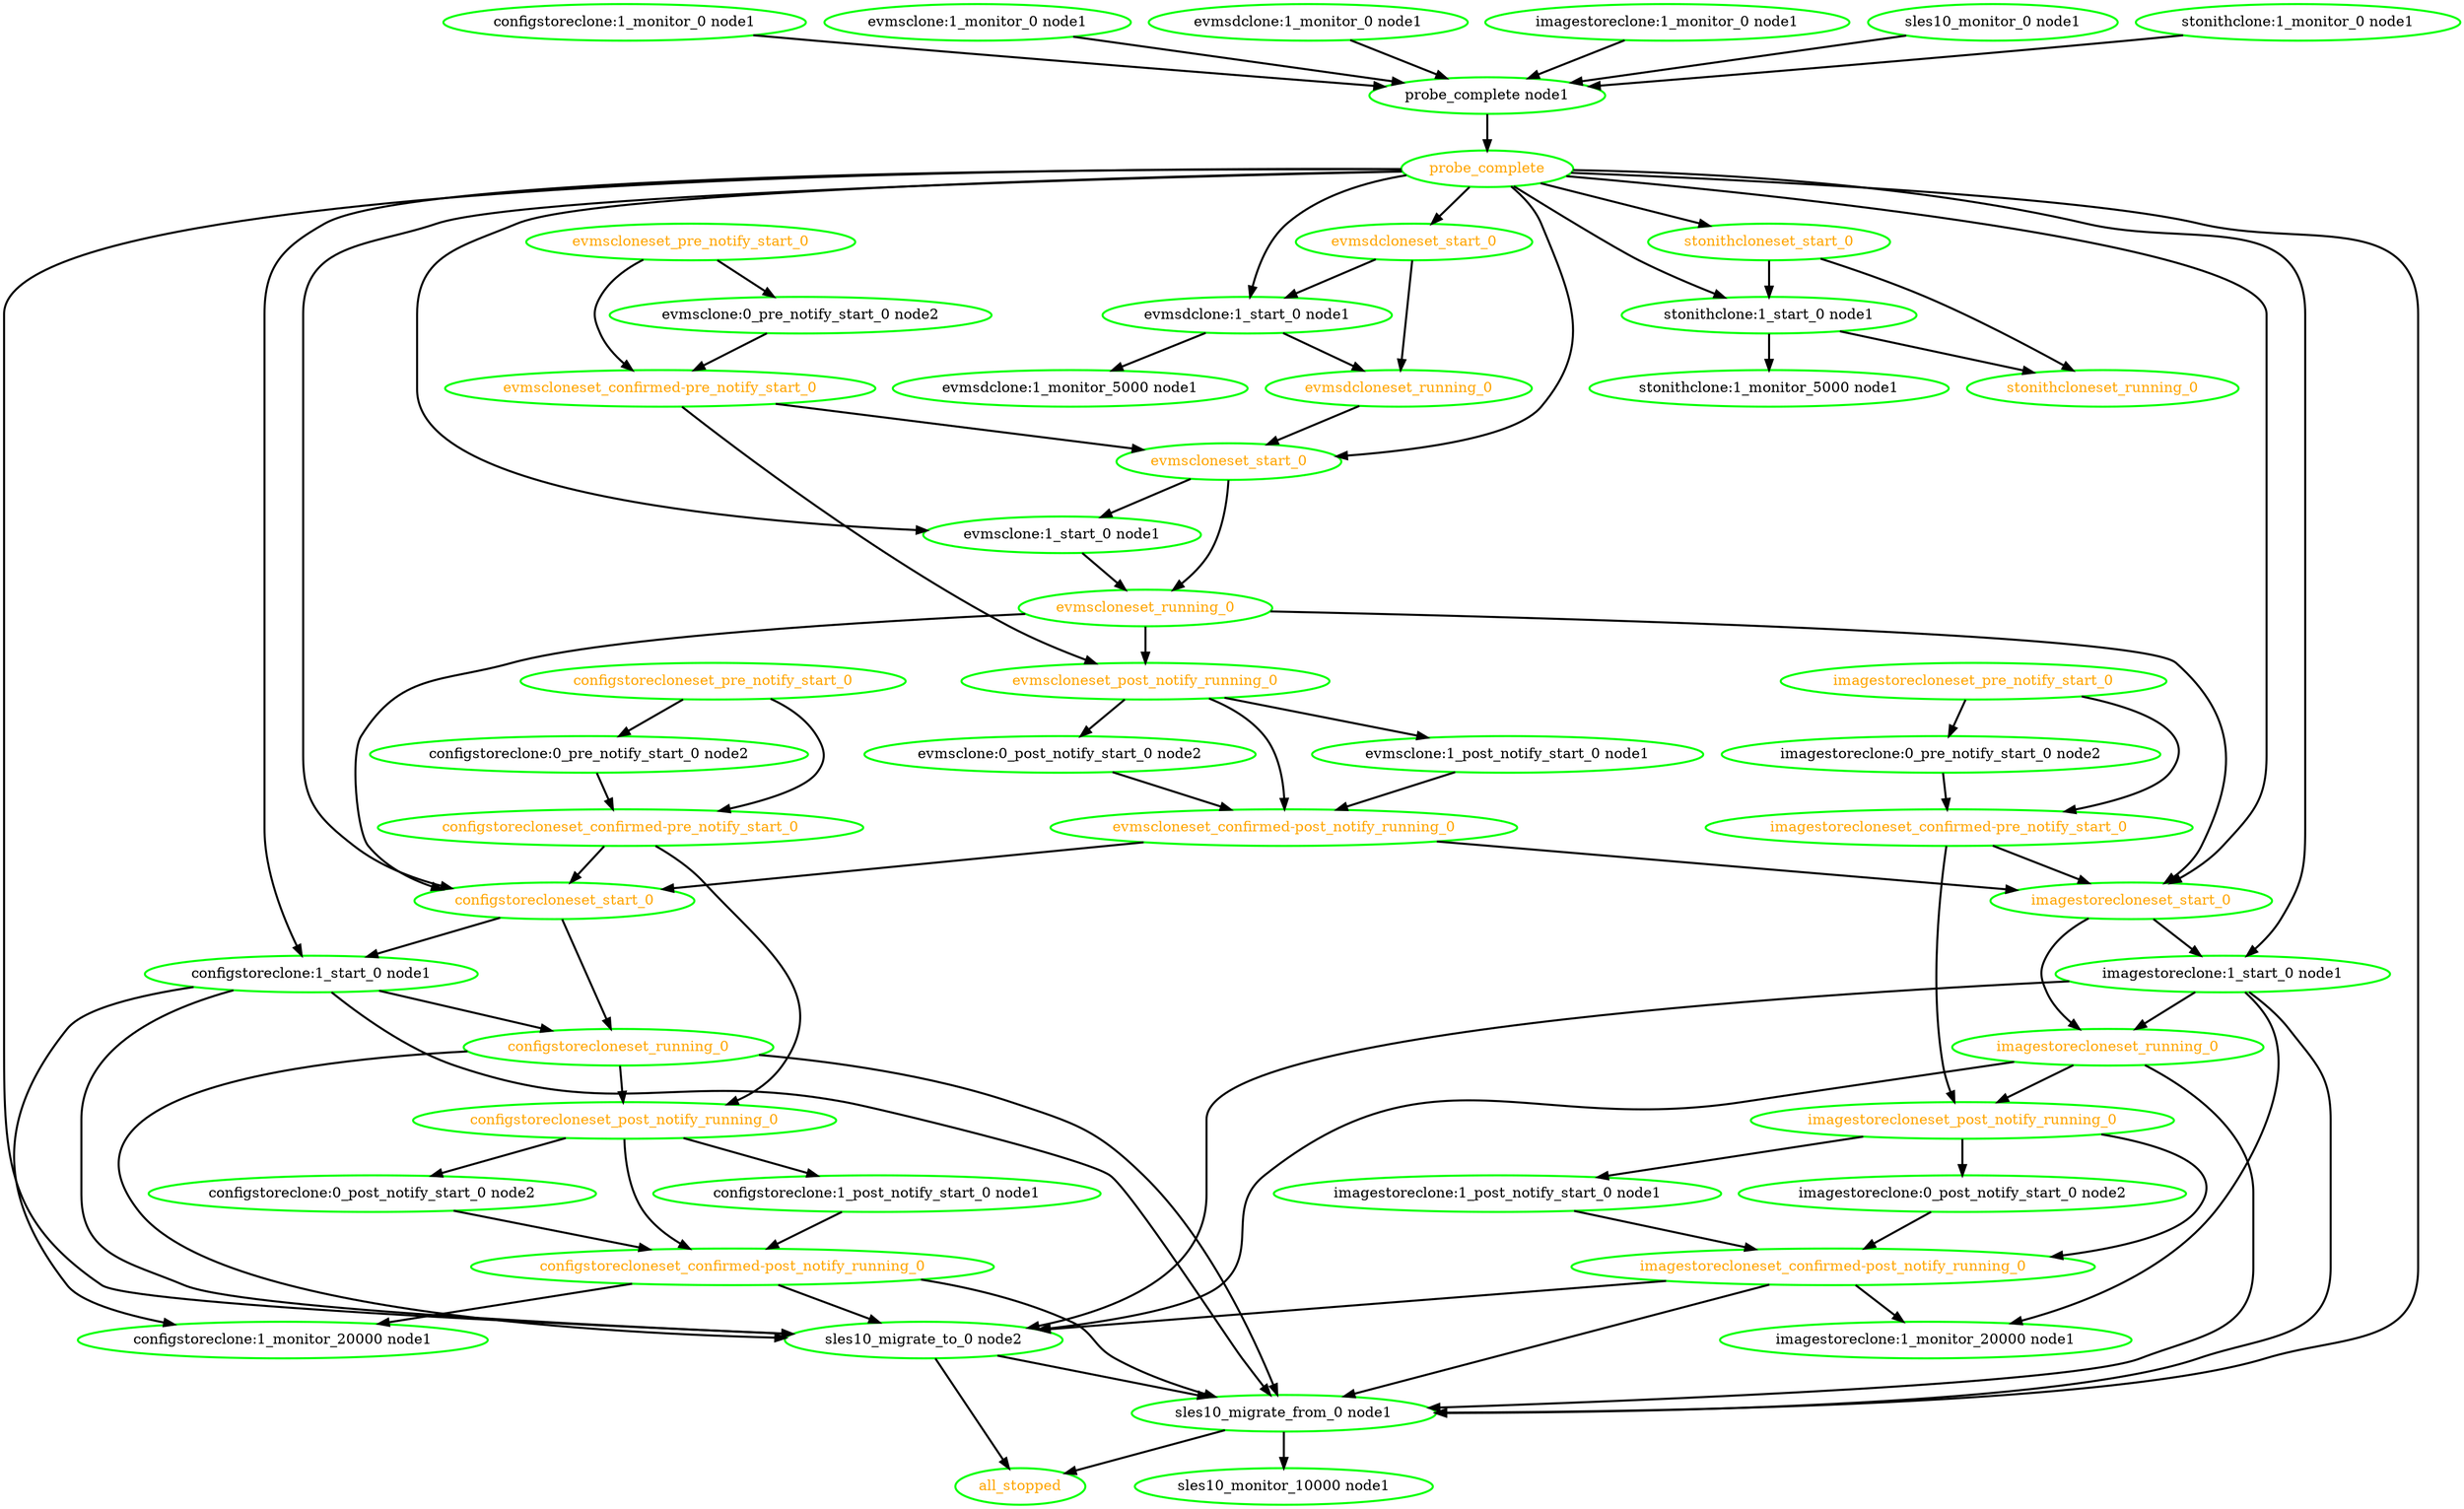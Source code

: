 digraph "g" {
"all_stopped" [ style=bold color="green" fontcolor="orange"  ]
"configstoreclone:0_post_notify_start_0 node2" -> "configstorecloneset_confirmed-post_notify_running_0" [ style = bold]
"configstoreclone:0_post_notify_start_0 node2" [ style=bold color="green" fontcolor="black"  ]
"configstoreclone:0_pre_notify_start_0 node2" -> "configstorecloneset_confirmed-pre_notify_start_0" [ style = bold]
"configstoreclone:0_pre_notify_start_0 node2" [ style=bold color="green" fontcolor="black"  ]
"configstoreclone:1_monitor_0 node1" -> "probe_complete node1" [ style = bold]
"configstoreclone:1_monitor_0 node1" [ style=bold color="green" fontcolor="black"  ]
"configstoreclone:1_monitor_20000 node1" [ style=bold color="green" fontcolor="black"  ]
"configstoreclone:1_post_notify_start_0 node1" -> "configstorecloneset_confirmed-post_notify_running_0" [ style = bold]
"configstoreclone:1_post_notify_start_0 node1" [ style=bold color="green" fontcolor="black"  ]
"configstoreclone:1_start_0 node1" -> "configstoreclone:1_monitor_20000 node1" [ style = bold]
"configstoreclone:1_start_0 node1" -> "configstorecloneset_running_0" [ style = bold]
"configstoreclone:1_start_0 node1" -> "sles10_migrate_from_0 node1" [ style = bold]
"configstoreclone:1_start_0 node1" -> "sles10_migrate_to_0 node2" [ style = bold]
"configstoreclone:1_start_0 node1" [ style=bold color="green" fontcolor="black"  ]
"configstorecloneset_confirmed-post_notify_running_0" -> "configstoreclone:1_monitor_20000 node1" [ style = bold]
"configstorecloneset_confirmed-post_notify_running_0" -> "sles10_migrate_from_0 node1" [ style = bold]
"configstorecloneset_confirmed-post_notify_running_0" -> "sles10_migrate_to_0 node2" [ style = bold]
"configstorecloneset_confirmed-post_notify_running_0" [ style=bold color="green" fontcolor="orange"  ]
"configstorecloneset_confirmed-pre_notify_start_0" -> "configstorecloneset_post_notify_running_0" [ style = bold]
"configstorecloneset_confirmed-pre_notify_start_0" -> "configstorecloneset_start_0" [ style = bold]
"configstorecloneset_confirmed-pre_notify_start_0" [ style=bold color="green" fontcolor="orange"  ]
"configstorecloneset_post_notify_running_0" -> "configstoreclone:0_post_notify_start_0 node2" [ style = bold]
"configstorecloneset_post_notify_running_0" -> "configstoreclone:1_post_notify_start_0 node1" [ style = bold]
"configstorecloneset_post_notify_running_0" -> "configstorecloneset_confirmed-post_notify_running_0" [ style = bold]
"configstorecloneset_post_notify_running_0" [ style=bold color="green" fontcolor="orange"  ]
"configstorecloneset_pre_notify_start_0" -> "configstoreclone:0_pre_notify_start_0 node2" [ style = bold]
"configstorecloneset_pre_notify_start_0" -> "configstorecloneset_confirmed-pre_notify_start_0" [ style = bold]
"configstorecloneset_pre_notify_start_0" [ style=bold color="green" fontcolor="orange"  ]
"configstorecloneset_running_0" -> "configstorecloneset_post_notify_running_0" [ style = bold]
"configstorecloneset_running_0" -> "sles10_migrate_from_0 node1" [ style = bold]
"configstorecloneset_running_0" -> "sles10_migrate_to_0 node2" [ style = bold]
"configstorecloneset_running_0" [ style=bold color="green" fontcolor="orange"  ]
"configstorecloneset_start_0" -> "configstoreclone:1_start_0 node1" [ style = bold]
"configstorecloneset_start_0" -> "configstorecloneset_running_0" [ style = bold]
"configstorecloneset_start_0" [ style=bold color="green" fontcolor="orange"  ]
"evmsclone:0_post_notify_start_0 node2" -> "evmscloneset_confirmed-post_notify_running_0" [ style = bold]
"evmsclone:0_post_notify_start_0 node2" [ style=bold color="green" fontcolor="black"  ]
"evmsclone:0_pre_notify_start_0 node2" -> "evmscloneset_confirmed-pre_notify_start_0" [ style = bold]
"evmsclone:0_pre_notify_start_0 node2" [ style=bold color="green" fontcolor="black"  ]
"evmsclone:1_monitor_0 node1" -> "probe_complete node1" [ style = bold]
"evmsclone:1_monitor_0 node1" [ style=bold color="green" fontcolor="black"  ]
"evmsclone:1_post_notify_start_0 node1" -> "evmscloneset_confirmed-post_notify_running_0" [ style = bold]
"evmsclone:1_post_notify_start_0 node1" [ style=bold color="green" fontcolor="black"  ]
"evmsclone:1_start_0 node1" -> "evmscloneset_running_0" [ style = bold]
"evmsclone:1_start_0 node1" [ style=bold color="green" fontcolor="black"  ]
"evmscloneset_confirmed-post_notify_running_0" -> "configstorecloneset_start_0" [ style = bold]
"evmscloneset_confirmed-post_notify_running_0" -> "imagestorecloneset_start_0" [ style = bold]
"evmscloneset_confirmed-post_notify_running_0" [ style=bold color="green" fontcolor="orange"  ]
"evmscloneset_confirmed-pre_notify_start_0" -> "evmscloneset_post_notify_running_0" [ style = bold]
"evmscloneset_confirmed-pre_notify_start_0" -> "evmscloneset_start_0" [ style = bold]
"evmscloneset_confirmed-pre_notify_start_0" [ style=bold color="green" fontcolor="orange"  ]
"evmscloneset_post_notify_running_0" -> "evmsclone:0_post_notify_start_0 node2" [ style = bold]
"evmscloneset_post_notify_running_0" -> "evmsclone:1_post_notify_start_0 node1" [ style = bold]
"evmscloneset_post_notify_running_0" -> "evmscloneset_confirmed-post_notify_running_0" [ style = bold]
"evmscloneset_post_notify_running_0" [ style=bold color="green" fontcolor="orange"  ]
"evmscloneset_pre_notify_start_0" -> "evmsclone:0_pre_notify_start_0 node2" [ style = bold]
"evmscloneset_pre_notify_start_0" -> "evmscloneset_confirmed-pre_notify_start_0" [ style = bold]
"evmscloneset_pre_notify_start_0" [ style=bold color="green" fontcolor="orange"  ]
"evmscloneset_running_0" -> "configstorecloneset_start_0" [ style = bold]
"evmscloneset_running_0" -> "evmscloneset_post_notify_running_0" [ style = bold]
"evmscloneset_running_0" -> "imagestorecloneset_start_0" [ style = bold]
"evmscloneset_running_0" [ style=bold color="green" fontcolor="orange"  ]
"evmscloneset_start_0" -> "evmsclone:1_start_0 node1" [ style = bold]
"evmscloneset_start_0" -> "evmscloneset_running_0" [ style = bold]
"evmscloneset_start_0" [ style=bold color="green" fontcolor="orange"  ]
"evmsdclone:1_monitor_0 node1" -> "probe_complete node1" [ style = bold]
"evmsdclone:1_monitor_0 node1" [ style=bold color="green" fontcolor="black"  ]
"evmsdclone:1_monitor_5000 node1" [ style=bold color="green" fontcolor="black"  ]
"evmsdclone:1_start_0 node1" -> "evmsdclone:1_monitor_5000 node1" [ style = bold]
"evmsdclone:1_start_0 node1" -> "evmsdcloneset_running_0" [ style = bold]
"evmsdclone:1_start_0 node1" [ style=bold color="green" fontcolor="black"  ]
"evmsdcloneset_running_0" -> "evmscloneset_start_0" [ style = bold]
"evmsdcloneset_running_0" [ style=bold color="green" fontcolor="orange"  ]
"evmsdcloneset_start_0" -> "evmsdclone:1_start_0 node1" [ style = bold]
"evmsdcloneset_start_0" -> "evmsdcloneset_running_0" [ style = bold]
"evmsdcloneset_start_0" [ style=bold color="green" fontcolor="orange"  ]
"imagestoreclone:0_post_notify_start_0 node2" -> "imagestorecloneset_confirmed-post_notify_running_0" [ style = bold]
"imagestoreclone:0_post_notify_start_0 node2" [ style=bold color="green" fontcolor="black"  ]
"imagestoreclone:0_pre_notify_start_0 node2" -> "imagestorecloneset_confirmed-pre_notify_start_0" [ style = bold]
"imagestoreclone:0_pre_notify_start_0 node2" [ style=bold color="green" fontcolor="black"  ]
"imagestoreclone:1_monitor_0 node1" -> "probe_complete node1" [ style = bold]
"imagestoreclone:1_monitor_0 node1" [ style=bold color="green" fontcolor="black"  ]
"imagestoreclone:1_monitor_20000 node1" [ style=bold color="green" fontcolor="black"  ]
"imagestoreclone:1_post_notify_start_0 node1" -> "imagestorecloneset_confirmed-post_notify_running_0" [ style = bold]
"imagestoreclone:1_post_notify_start_0 node1" [ style=bold color="green" fontcolor="black"  ]
"imagestoreclone:1_start_0 node1" -> "imagestoreclone:1_monitor_20000 node1" [ style = bold]
"imagestoreclone:1_start_0 node1" -> "imagestorecloneset_running_0" [ style = bold]
"imagestoreclone:1_start_0 node1" -> "sles10_migrate_from_0 node1" [ style = bold]
"imagestoreclone:1_start_0 node1" -> "sles10_migrate_to_0 node2" [ style = bold]
"imagestoreclone:1_start_0 node1" [ style=bold color="green" fontcolor="black"  ]
"imagestorecloneset_confirmed-post_notify_running_0" -> "imagestoreclone:1_monitor_20000 node1" [ style = bold]
"imagestorecloneset_confirmed-post_notify_running_0" -> "sles10_migrate_from_0 node1" [ style = bold]
"imagestorecloneset_confirmed-post_notify_running_0" -> "sles10_migrate_to_0 node2" [ style = bold]
"imagestorecloneset_confirmed-post_notify_running_0" [ style=bold color="green" fontcolor="orange"  ]
"imagestorecloneset_confirmed-pre_notify_start_0" -> "imagestorecloneset_post_notify_running_0" [ style = bold]
"imagestorecloneset_confirmed-pre_notify_start_0" -> "imagestorecloneset_start_0" [ style = bold]
"imagestorecloneset_confirmed-pre_notify_start_0" [ style=bold color="green" fontcolor="orange"  ]
"imagestorecloneset_post_notify_running_0" -> "imagestoreclone:0_post_notify_start_0 node2" [ style = bold]
"imagestorecloneset_post_notify_running_0" -> "imagestoreclone:1_post_notify_start_0 node1" [ style = bold]
"imagestorecloneset_post_notify_running_0" -> "imagestorecloneset_confirmed-post_notify_running_0" [ style = bold]
"imagestorecloneset_post_notify_running_0" [ style=bold color="green" fontcolor="orange"  ]
"imagestorecloneset_pre_notify_start_0" -> "imagestoreclone:0_pre_notify_start_0 node2" [ style = bold]
"imagestorecloneset_pre_notify_start_0" -> "imagestorecloneset_confirmed-pre_notify_start_0" [ style = bold]
"imagestorecloneset_pre_notify_start_0" [ style=bold color="green" fontcolor="orange"  ]
"imagestorecloneset_running_0" -> "imagestorecloneset_post_notify_running_0" [ style = bold]
"imagestorecloneset_running_0" -> "sles10_migrate_from_0 node1" [ style = bold]
"imagestorecloneset_running_0" -> "sles10_migrate_to_0 node2" [ style = bold]
"imagestorecloneset_running_0" [ style=bold color="green" fontcolor="orange"  ]
"imagestorecloneset_start_0" -> "imagestoreclone:1_start_0 node1" [ style = bold]
"imagestorecloneset_start_0" -> "imagestorecloneset_running_0" [ style = bold]
"imagestorecloneset_start_0" [ style=bold color="green" fontcolor="orange"  ]
"probe_complete node1" -> "probe_complete" [ style = bold]
"probe_complete node1" [ style=bold color="green" fontcolor="black"  ]
"probe_complete" -> "configstoreclone:1_start_0 node1" [ style = bold]
"probe_complete" -> "configstorecloneset_start_0" [ style = bold]
"probe_complete" -> "evmsclone:1_start_0 node1" [ style = bold]
"probe_complete" -> "evmscloneset_start_0" [ style = bold]
"probe_complete" -> "evmsdclone:1_start_0 node1" [ style = bold]
"probe_complete" -> "evmsdcloneset_start_0" [ style = bold]
"probe_complete" -> "imagestoreclone:1_start_0 node1" [ style = bold]
"probe_complete" -> "imagestorecloneset_start_0" [ style = bold]
"probe_complete" -> "sles10_migrate_from_0 node1" [ style = bold]
"probe_complete" -> "sles10_migrate_to_0 node2" [ style = bold]
"probe_complete" -> "stonithclone:1_start_0 node1" [ style = bold]
"probe_complete" -> "stonithcloneset_start_0" [ style = bold]
"probe_complete" [ style=bold color="green" fontcolor="orange"  ]
"sles10_migrate_from_0 node1" -> "all_stopped" [ style = bold]
"sles10_migrate_from_0 node1" -> "sles10_monitor_10000 node1" [ style = bold]
"sles10_migrate_from_0 node1" [ style=bold color="green" fontcolor="black"  ]
"sles10_migrate_to_0 node2" -> "all_stopped" [ style = bold]
"sles10_migrate_to_0 node2" -> "sles10_migrate_from_0 node1" [ style = bold]
"sles10_migrate_to_0 node2" [ style=bold color="green" fontcolor="black"  ]
"sles10_monitor_0 node1" -> "probe_complete node1" [ style = bold]
"sles10_monitor_0 node1" [ style=bold color="green" fontcolor="black"  ]
"sles10_monitor_10000 node1" [ style=bold color="green" fontcolor="black"  ]
"stonithclone:1_monitor_0 node1" -> "probe_complete node1" [ style = bold]
"stonithclone:1_monitor_0 node1" [ style=bold color="green" fontcolor="black"  ]
"stonithclone:1_monitor_5000 node1" [ style=bold color="green" fontcolor="black"  ]
"stonithclone:1_start_0 node1" -> "stonithclone:1_monitor_5000 node1" [ style = bold]
"stonithclone:1_start_0 node1" -> "stonithcloneset_running_0" [ style = bold]
"stonithclone:1_start_0 node1" [ style=bold color="green" fontcolor="black"  ]
"stonithcloneset_running_0" [ style=bold color="green" fontcolor="orange"  ]
"stonithcloneset_start_0" -> "stonithclone:1_start_0 node1" [ style = bold]
"stonithcloneset_start_0" -> "stonithcloneset_running_0" [ style = bold]
"stonithcloneset_start_0" [ style=bold color="green" fontcolor="orange"  ]
}
